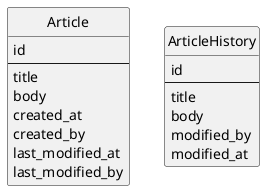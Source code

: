 @@@startuml

hide Circle

entity Article{
    id
    --
    title
    body
    created_at
    created_by
    last_modified_at
    last_modified_by
}

entity ArticleHistory {
    id 
    --
    title
    body
    modified_by
    modified_at
}


@@@enduml